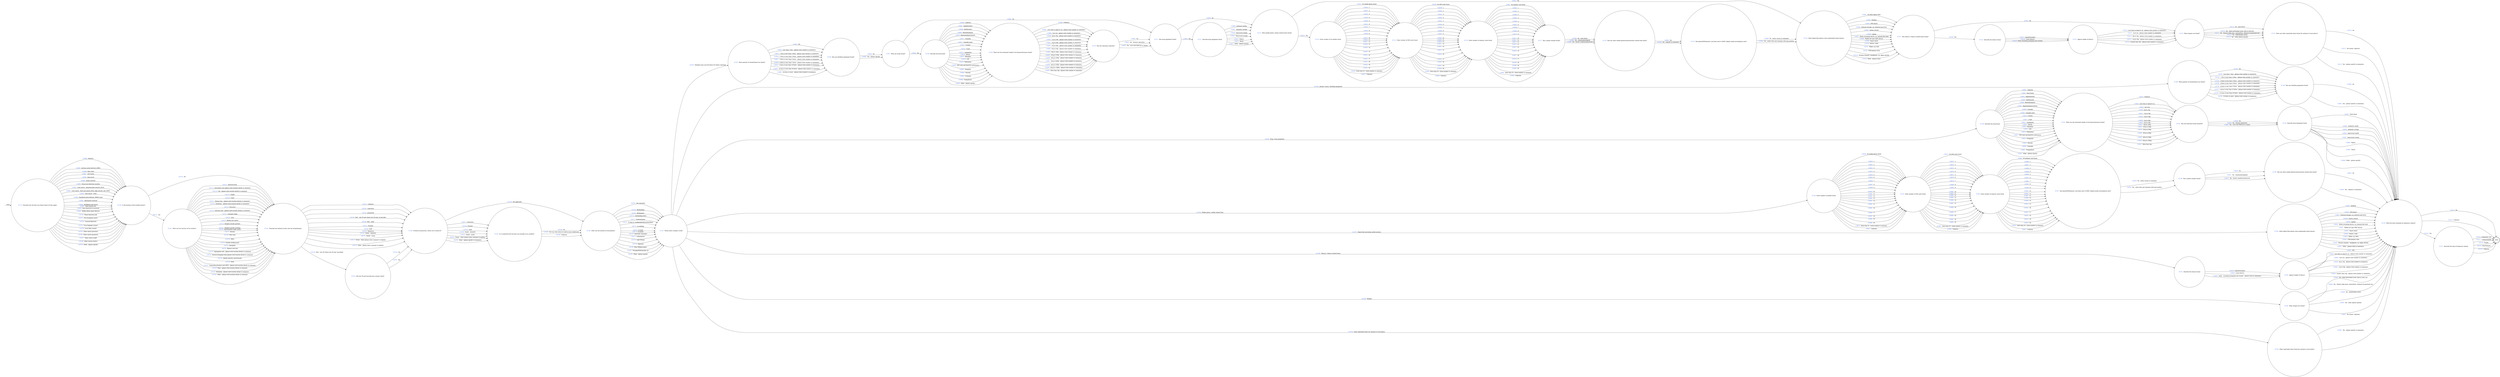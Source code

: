 digraph FIND_6 {
  rankdir=LR;
  node [shape = circle];

  START_NODE [label="", shape=none];
  START_NODE -> 67179 [label = "start"];
  END_NODE [label="END", shape="doublecircle"];
    67179 [label=< <FONT COLOR="royalblue">67179 </FONT> Describe how the item was found (select all that apply) >];
      67179 -> 67180 [label=< <FONT COLOR="royalblue">218684 </FONT> Amnesty >];
      67179 -> 67180 [label=< <FONT COLOR="royalblue">218685 </FONT> Archway metal detector (AMD) >];
      67179 -> 67180 [label=< <FONT COLOR="royalblue">218686 </FONT> Boss chair >];
      67179 -> 67180 [label=< <FONT COLOR="royalblue">218687 </FONT> Cell search >];
      67179 -> 67180 [label=< <FONT COLOR="royalblue">218688 </FONT> Dog search >];
      67179 -> 67180 [label=< <FONT COLOR="royalblue">218689 </FONT> Drone recovery >];
      67179 -> 67180 [label=< <FONT COLOR="royalblue">218690 </FONT> Drug trace detection machine >];
      67179 -> 67180 [label=< <FONT COLOR="royalblue">218691 </FONT> Gate search - enhanced gate security (EGS) >];
      67179 -> 67180 [label=< <FONT COLOR="royalblue">218692 </FONT> Gate search - front end search (FES), high security only (HSE) >];
      67179 -> 67180 [label=< <FONT COLOR="royalblue">218693 </FONT> Gate search - other >];
      67179 -> 67180 [label=< <FONT COLOR="royalblue">218694 </FONT> Handheld metal detector (HMD) wand >];
      67179 -> 67180 [label=< <FONT COLOR="royalblue">218695 </FONT> Information received >];
      67179 -> 67180 [label=< <FONT COLOR="royalblue">218696 </FONT> Intelligence led search >];
      67179 -> 67180 [label=< <FONT COLOR="royalblue">218697 </FONT> Item handed over >];
      67179 -> 67180 [label=< <FONT COLOR="royalblue">218698 </FONT> Item observed &amp; recovered >];
      67179 -> 67180 [label=< <FONT COLOR="royalblue">218699 </FONT> Mobile phone signal detector >];
      67179 -> 67180 [label=< <FONT COLOR="royalblue">218700 </FONT> Phone detection pole >];
      67179 -> 67180 [label=< <FONT COLOR="royalblue">218701 </FONT> Pre-occupation search >];
      67179 -> 67180 [label=< <FONT COLOR="royalblue">218702 </FONT> Unusual behaviour >];
      67179 -> 67180 [label=< <FONT COLOR="royalblue">218703 </FONT> X-ray baggage scanner >];
      67179 -> 67180 [label=< <FONT COLOR="royalblue">218704 </FONT> X-ray body scanner >];
      67179 -> 67180 [label=< <FONT COLOR="royalblue">218705 </FONT> Other search (prisoner) >];
      67179 -> 67180 [label=< <FONT COLOR="royalblue">218706 </FONT> Other search (premises) >];
      67179 -> 67180 [label=< <FONT COLOR="royalblue">218707 </FONT> Other search (staff) >];
      67179 -> 67180 [label=< <FONT COLOR="royalblue">218708 </FONT> Other search (visitor) >];
      67179 -> 67180 [label=< <FONT COLOR="royalblue">218709 </FONT> Other - (please specify) >];
    67180 [label=< <FONT COLOR="royalblue">67180 </FONT> Is the location of the incident known? >];
      67180 -> 67182 [label=< <FONT COLOR="royalblue">218710 </FONT> No >];
      67180 -> 67181 [label=< <FONT COLOR="royalblue">218711 </FONT> Yes >];
    67181 [label=< <FONT COLOR="royalblue">67181 </FONT> What was the location of the incident? >];
      67181 -> 67182 [label=< <FONT COLOR="royalblue">218712 </FONT> Administration >];
      67181 -> 67182 [label=< <FONT COLOR="royalblue">218713 </FONT> Association area (please state location details in comment) >];
      67181 -> 67182 [label=< <FONT COLOR="royalblue">218714 </FONT> Cell - (please state location details in comment) >];
      67181 -> 67182 [label=< <FONT COLOR="royalblue">218715 </FONT> Chapel >];
      67181 -> 67182 [label=< <FONT COLOR="royalblue">218716 </FONT> Court >];
      67181 -> 67182 [label=< <FONT COLOR="royalblue">218717 </FONT> Dining room - (please state location details in comments) >];
      67181 -> 67182 [label=< <FONT COLOR="royalblue">218718 </FONT> Dormitory - (please state location details in comments) >];
      67181 -> 67182 [label=< <FONT COLOR="royalblue">218719 </FONT> Education >];
      67181 -> 67182 [label=< <FONT COLOR="royalblue">218720 </FONT> Exercise yard - (please state location details in comment) >];
      67181 -> 67182 [label=< <FONT COLOR="royalblue">218721 </FONT> Gate/gate lodge >];
      67181 -> 67182 [label=< <FONT COLOR="royalblue">218722 </FONT> Gym >];
      67181 -> 67182 [label=< <FONT COLOR="royalblue">218723 </FONT> Health care centre >];
      67181 -> 67182 [label=< <FONT COLOR="royalblue">218724 </FONT> Hospital outside (patient) >];
      67181 -> 67182 [label=< <FONT COLOR="royalblue">218725 </FONT> Hospital outside (visiting) >];
      67181 -> 67182 [label=< <FONT COLOR="royalblue">218726 </FONT> Induction/first night centre >];
      67181 -> 67182 [label=< <FONT COLOR="royalblue">218727 </FONT> Kitchen >];
      67181 -> 67182 [label=< <FONT COLOR="royalblue">218728 </FONT> Mail room >];
      67181 -> 67182 [label=< <FONT COLOR="royalblue">218729 </FONT> Office >];
      67181 -> 67182 [label=< <FONT COLOR="royalblue">218730 </FONT> Outside working party >];
      67181 -> 67182 [label=< <FONT COLOR="royalblue">218731 </FONT> Reception >];
      67181 -> 67182 [label=< <FONT COLOR="royalblue">218732 </FONT> Recess/ roof void >];
      67181 -> 67182 [label=< <FONT COLOR="royalblue">218733 </FONT> Segregation unit - (please state location details in comment) >];
      67181 -> 67182 [label=< <FONT COLOR="royalblue">218734 </FONT> Showers/changing room (please state location details in comment) >];
      67181 -> 67182 [label=< <FONT COLOR="royalblue">218735 </FONT> Vehicle used for court/transfer >];
      67181 -> 67182 [label=< <FONT COLOR="royalblue">218736 </FONT> Visits >];
      67181 -> 67182 [label=< <FONT COLOR="royalblue">218737 </FONT> Vulnerable prisoners unit (VPU) - (please state location details in comment) >];
      67181 -> 67182 [label=< <FONT COLOR="royalblue">218738 </FONT> Wing - (please state location details in comment) >];
      67181 -> 67182 [label=< <FONT COLOR="royalblue">218739 </FONT> Workshop - (please state location details in comment) >];
      67181 -> 67182 [label=< <FONT COLOR="royalblue">218740 </FONT> Other - (please state location details in comment) >];
    67182 [label=< <FONT COLOR="royalblue">67182 </FONT> Describe the method of entry into the establishment >];
      67182 -> 67184 [label=< <FONT COLOR="royalblue">218741 </FONT> Unknown >];
      67182 -> 67184 [label=< <FONT COLOR="royalblue">218742 </FONT> Contractor >];
      67182 -> 67184 [label=< <FONT COLOR="royalblue">218743 </FONT> Drone/UAV >];
      67182 -> 67183 [label=< <FONT COLOR="royalblue">218744 </FONT> Post - rule 39 (check rule 39 mail, barcoded) >];
      67182 -> 67184 [label=< <FONT COLOR="royalblue">218745 </FONT> Post - rule 39 (not check rule 39 mail, no barcode) >];
      67182 -> 67184 [label=< <FONT COLOR="royalblue">218746 </FONT> Post - other >];
      67182 -> 67184 [label=< <FONT COLOR="royalblue">218747 </FONT> Prisoner >];
      67182 -> 67184 [label=< <FONT COLOR="royalblue">218748 </FONT> Staff >];
      67182 -> 67184 [label=< <FONT COLOR="royalblue">218749 </FONT> Thrown in >];
      67182 -> 67184 [label=< <FONT COLOR="royalblue">218750 </FONT> Visitor - domestic >];
      67182 -> 67184 [label=< <FONT COLOR="royalblue">218751 </FONT> Visitor - social >];
      67182 -> 67184 [label=< <FONT COLOR="royalblue">218752 </FONT> Visitor - other (please enter comment to explain) >];
      67182 -> 67184 [label=< <FONT COLOR="royalblue">218753 </FONT> Other - (please enter comment to explain) >];
    67183 [label=< <FONT COLOR="royalblue">67183 </FONT> Did rule 39 mail barcode pass scanner check? >];
      67183 -> 67184 [label=< <FONT COLOR="royalblue">218754 </FONT> No >];
      67183 -> 67184 [label=< <FONT COLOR="royalblue">218755 </FONT> Yes >];
    67184 [label=< <FONT COLOR="royalblue">67184 </FONT> If found in possession, whose was it found in? >];
      67184 -> 67186 [label=< <FONT COLOR="royalblue">218756 </FONT> Not applicable >];
      67184 -> 67185 [label=< <FONT COLOR="royalblue">218757 </FONT> Contractor >];
      67184 -> 67185 [label=< <FONT COLOR="royalblue">218758 </FONT> Prisoner >];
      67184 -> 67185 [label=< <FONT COLOR="royalblue">218759 </FONT> Staff >];
      67184 -> 67185 [label=< <FONT COLOR="royalblue">218760 </FONT> Visitor - domestic >];
      67184 -> 67185 [label=< <FONT COLOR="royalblue">218761 </FONT> Visitor - social >];
      67184 -> 67185 [label=< <FONT COLOR="royalblue">218762 </FONT> Visitor - other (please enter comment to explain) >];
      67184 -> 67185 [label=< <FONT COLOR="royalblue">218763 </FONT> Other - (please specify in comments) >];
    67185 [label=< <FONT COLOR="royalblue">67185 </FONT> Is it suspected that the item was brought in by accident? >];
      67185 -> 67186 [label=< <FONT COLOR="royalblue">218764 </FONT> No >];
      67185 -> 67186 [label=< <FONT COLOR="royalblue">218765 </FONT> Yes (e.g. item return to staff at end of shift/visit) >];
      67185 -> 67186 [label=< <FONT COLOR="royalblue">218766 </FONT> Unknown >];
    67186 [label=< <FONT COLOR="royalblue">67186 </FONT> What was the method of concealment? >];
      67186 -> 67187 [label=< <FONT COLOR="royalblue">218767 </FONT> Not concealed >];
      67186 -> 67187 [label=< <FONT COLOR="royalblue">218768 </FONT> Bed/bedding >];
      67186 -> 67187 [label=< <FONT COLOR="royalblue">218769 </FONT> Book/papers >];
      67186 -> 67187 [label=< <FONT COLOR="royalblue">218770 </FONT> Cell/building fabric >];
      67186 -> 67187 [label=< <FONT COLOR="royalblue">218771 </FONT> Food/container >];
      67186 -> 67187 [label=< <FONT COLOR="royalblue">218772 </FONT> In bag (i.e. backpack/briefcase/handbag) >];
      67186 -> 67187 [label=< <FONT COLOR="royalblue">218773 </FONT> In clothing >];
      67186 -> 67187 [label=< <FONT COLOR="royalblue">218774 </FONT> In hand >];
      67186 -> 67187 [label=< <FONT COLOR="royalblue">218775 </FONT> In mouth >];
      67186 -> 67187 [label=< <FONT COLOR="royalblue">218776 </FONT> Internally concealed >];
      67186 -> 67187 [label=< <FONT COLOR="royalblue">218777 </FONT> Letter/parcel >];
      67186 -> 67187 [label=< <FONT COLOR="royalblue">218778 </FONT> Light fittings >];
      67186 -> 67187 [label=< <FONT COLOR="royalblue">218779 </FONT> Pipework >];
      67186 -> 67187 [label=< <FONT COLOR="royalblue">218780 </FONT> Rule 39/legal papers >];
      67186 -> 67187 [label=< <FONT COLOR="royalblue">218781 </FONT> TV/radio/DVD/consoles etc >];
      67186 -> 67187 [label=< <FONT COLOR="royalblue">218782 </FONT> Other - (please specify) >];
    67187 [label=< <FONT COLOR="royalblue">67187 </FONT> Please select category of find >];
      67187 -> 67205 [label=< <FONT COLOR="royalblue">218783 </FONT> Multiple types (see full below list before selecting) >];
      67187 -> 67188 [label=< <FONT COLOR="royalblue">218784 </FONT> Alcohol / hooch / distilling equipment >];
      67187 -> 67190 [label=< <FONT COLOR="royalblue">218785 </FONT> Drug / drug equipment >];
      67187 -> 67194 [label=< <FONT COLOR="royalblue">218786 </FONT> Mobile phone / mobile related item >];
      67187 -> 67200 [label=< <FONT COLOR="royalblue">218787 </FONT> Digital find (excluding mobile phones) >];
      67187 -> 67201 [label=< <FONT COLOR="royalblue">218788 </FONT> Tobacco / tobacco related items >];
      67187 -> 67203 [label=< <FONT COLOR="royalblue">218789 </FONT> Weapon >];
      67187 -> 67204 [label=< <FONT COLOR="royalblue">218790 </FONT> Other reportable items (by national or local policy) >];
    67188 [label=< <FONT COLOR="royalblue">67188 </FONT> What quantity of alcohol/hooch was found? >];
      67188 -> 67189 [label=< <FONT COLOR="royalblue">218791 </FONT> Nil >];
      67188 -> 67189 [label=< <FONT COLOR="royalblue">218792 </FONT> Less than 1 litre - (please state number in comments) >];
      67188 -> 67189 [label=< <FONT COLOR="royalblue">218793 </FONT> 1 litre to less than 2 litres - (please state number in comments) >];
      67188 -> 67189 [label=< <FONT COLOR="royalblue">218794 </FONT> 2 litres to less than 3 litres - (please state number in comments) >];
      67188 -> 67189 [label=< <FONT COLOR="royalblue">218795 </FONT> 3 litres to less than 4 litres - (please state number in comments) >];
      67188 -> 67189 [label=< <FONT COLOR="royalblue">218796 </FONT> 4 litres to less than 5 litres - (please state number in comments) >];
      67188 -> 67189 [label=< <FONT COLOR="royalblue">218797 </FONT> 5 litres to less than 10 litres - (please state number in comments) >];
      67188 -> 67189 [label=< <FONT COLOR="royalblue">218798 </FONT> 10 litres to less than 20 litres - (please state number in comments) >];
      67188 -> 67189 [label=< <FONT COLOR="royalblue">218799 </FONT> 20 litres or more - (please state number in comments) >];
    67189 [label=< <FONT COLOR="royalblue">67189 </FONT> Was any distilling equipment found? >];
      67189 -> 67226 [label=< <FONT COLOR="royalblue">218800 </FONT> No >];
      67189 -> 67226 [label=< <FONT COLOR="royalblue">218801 </FONT> Yes - (please specify in comments) >];
    67190 [label=< <FONT COLOR="royalblue">67190 </FONT> Describe the drug found >];
      67190 -> 67191 [label=< <FONT COLOR="royalblue">218802 </FONT> Unknown >];
      67190 -> 67191 [label=< <FONT COLOR="royalblue">218803 </FONT> None found >];
      67190 -> 67191 [label=< <FONT COLOR="royalblue">218804 </FONT> Amphetamines >];
      67190 -> 67191 [label=< <FONT COLOR="royalblue">218805 </FONT> Barbiturates >];
      67190 -> 67191 [label=< <FONT COLOR="royalblue">218806 </FONT> Benzodiazepines >];
      67190 -> 67191 [label=< <FONT COLOR="royalblue">218807 </FONT> Buprenorphine/subutex >];
      67190 -> 67191 [label=< <FONT COLOR="royalblue">218808 </FONT> Cannabis >];
      67190 -> 67191 [label=< <FONT COLOR="royalblue">218809 </FONT> Cannabis plant >];
      67190 -> 67191 [label=< <FONT COLOR="royalblue">218810 </FONT> Cocaine >];
      67190 -> 67191 [label=< <FONT COLOR="royalblue">218811 </FONT> Crack >];
      67190 -> 67191 [label=< <FONT COLOR="royalblue">218812 </FONT> Gabapentin >];
      67190 -> 67191 [label=< <FONT COLOR="royalblue">218813 </FONT> Heroin >];
      67190 -> 67191 [label=< <FONT COLOR="royalblue">218814 </FONT> Ketamine >];
      67190 -> 67191 [label=< <FONT COLOR="royalblue">218815 </FONT> LSD >];
      67190 -> 67191 [label=< <FONT COLOR="royalblue">218816 </FONT> Methadone >];
      67190 -> 67191 [label=< <FONT COLOR="royalblue">218817 </FONT> NPS (new psychoactive substances) >];
      67190 -> 67191 [label=< <FONT COLOR="royalblue">218818 </FONT> Pregabalin >];
      67190 -> 67191 [label=< <FONT COLOR="royalblue">218819 </FONT> Steroids >];
      67190 -> 67191 [label=< <FONT COLOR="royalblue">218820 </FONT> Tramadol >];
      67190 -> 67191 [label=< <FONT COLOR="royalblue">218821 </FONT> Tranquilisers >];
      67190 -> 67191 [label=< <FONT COLOR="royalblue">218822 </FONT> Other - (please specify) >];
    67191 [label=< <FONT COLOR="royalblue">67191 </FONT> What was the estimated weight of all drugs/substances found? >];
      67191 -> 67192 [label=< <FONT COLOR="royalblue">218823 </FONT> Unknown >];
      67191 -> 67192 [label=< <FONT COLOR="royalblue">218824 </FONT> Less than or equal to 1g >];
      67191 -> 67192 [label=< <FONT COLOR="royalblue">218825 </FONT> 2g to 5g >];
      67191 -> 67192 [label=< <FONT COLOR="royalblue">218826 </FONT> 6g to 10g >];
      67191 -> 67192 [label=< <FONT COLOR="royalblue">218827 </FONT> 11g to 20g >];
      67191 -> 67192 [label=< <FONT COLOR="royalblue">218828 </FONT> 21g to 30g >];
      67191 -> 67192 [label=< <FONT COLOR="royalblue">218829 </FONT> 31g to 40g >];
      67191 -> 67192 [label=< <FONT COLOR="royalblue">218830 </FONT> 41g to 50g >];
      67191 -> 67192 [label=< <FONT COLOR="royalblue">218831 </FONT> 50g to 100g >];
      67191 -> 67192 [label=< <FONT COLOR="royalblue">218832 </FONT> 101g to 200g >];
      67191 -> 67192 [label=< <FONT COLOR="royalblue">218833 </FONT> 201g to 300g >];
      67191 -> 67192 [label=< <FONT COLOR="royalblue">218834 </FONT> 301g to 400g >];
      67191 -> 67192 [label=< <FONT COLOR="royalblue">218835 </FONT> 401g to 500g >];
      67191 -> 67192 [label=< <FONT COLOR="royalblue">218836 </FONT> 501g to 1000g >];
      67191 -> 67192 [label=< <FONT COLOR="royalblue">218837 </FONT> More than 1kg >];
    67192 [label=< <FONT COLOR="royalblue">67192 </FONT> Was the substance found analysed? >];
      67192 -> 67193 [label=< <FONT COLOR="royalblue">218838 </FONT> No >];
      67192 -> 67193 [label=< <FONT COLOR="royalblue">218839 </FONT> Yes - forensic laboratory >];
      67192 -> 67193 [label=< <FONT COLOR="royalblue">218840 </FONT> Yes - local with BDH kit or similar >];
    67193 [label=< <FONT COLOR="royalblue">67193 </FONT> Describe drug equipment found >];
      67193 -> 67226 [label=< <FONT COLOR="royalblue">218841 </FONT> None found >];
      67193 -> 67226 [label=< <FONT COLOR="royalblue">218842 </FONT> Authentic needle >];
      67193 -> 67226 [label=< <FONT COLOR="royalblue">218843 </FONT> Authentic syringe >];
      67193 -> 67226 [label=< <FONT COLOR="royalblue">218844 </FONT> Improvised needle >];
      67193 -> 67226 [label=< <FONT COLOR="royalblue">218845 </FONT> Improvised syringe >];
      67193 -> 67226 [label=< <FONT COLOR="royalblue">218846 </FONT> Pipe(s) >];
      67193 -> 67226 [label=< <FONT COLOR="royalblue">218847 </FONT> Roach >];
      67193 -> 67226 [label=< <FONT COLOR="royalblue">218848 </FONT> Other - (please specify) >];
    67194 [label=< <FONT COLOR="royalblue">67194 </FONT> Enter number of mobiles found >];
      67194 -> 67195 [label=< <FONT COLOR="royalblue">218849 </FONT> No mobile phone found >];
      67194 -> 67195 [label=< <FONT COLOR="royalblue">218850 </FONT> 1 >];
      67194 -> 67195 [label=< <FONT COLOR="royalblue">218851 </FONT> 2 >];
      67194 -> 67195 [label=< <FONT COLOR="royalblue">218852 </FONT> 3 >];
      67194 -> 67195 [label=< <FONT COLOR="royalblue">218853 </FONT> 4 >];
      67194 -> 67195 [label=< <FONT COLOR="royalblue">218854 </FONT> 5 >];
      67194 -> 67195 [label=< <FONT COLOR="royalblue">218855 </FONT> 6 >];
      67194 -> 67195 [label=< <FONT COLOR="royalblue">218856 </FONT> 7 >];
      67194 -> 67195 [label=< <FONT COLOR="royalblue">218857 </FONT> 8 >];
      67194 -> 67195 [label=< <FONT COLOR="royalblue">218858 </FONT> 9 >];
      67194 -> 67195 [label=< <FONT COLOR="royalblue">218859 </FONT> 10 >];
      67194 -> 67195 [label=< <FONT COLOR="royalblue">218860 </FONT> 11 >];
      67194 -> 67195 [label=< <FONT COLOR="royalblue">218861 </FONT> 12 >];
      67194 -> 67195 [label=< <FONT COLOR="royalblue">218862 </FONT> 13 >];
      67194 -> 67195 [label=< <FONT COLOR="royalblue">218863 </FONT> 14 >];
      67194 -> 67195 [label=< <FONT COLOR="royalblue">218864 </FONT> 15 >];
      67194 -> 67195 [label=< <FONT COLOR="royalblue">218865 </FONT> 16 >];
      67194 -> 67195 [label=< <FONT COLOR="royalblue">218866 </FONT> 17 >];
      67194 -> 67195 [label=< <FONT COLOR="royalblue">218867 </FONT> 18 >];
      67194 -> 67195 [label=< <FONT COLOR="royalblue">218868 </FONT> 19 >];
      67194 -> 67195 [label=< <FONT COLOR="royalblue">218869 </FONT> 20 >];
      67194 -> 67195 [label=< <FONT COLOR="royalblue">218870 </FONT> More than 20 - (state number in comment) >];
      67194 -> 67195 [label=< <FONT COLOR="royalblue">218871 </FONT> Unknown >];
    67195 [label=< <FONT COLOR="royalblue">67195 </FONT> Enter number of SIM cards found >];
      67195 -> 67196 [label=< <FONT COLOR="royalblue">218872 </FONT> No SIM cards found >];
      67195 -> 67196 [label=< <FONT COLOR="royalblue">218873 </FONT> 1 >];
      67195 -> 67196 [label=< <FONT COLOR="royalblue">218874 </FONT> 2 >];
      67195 -> 67196 [label=< <FONT COLOR="royalblue">218875 </FONT> 3 >];
      67195 -> 67196 [label=< <FONT COLOR="royalblue">218876 </FONT> 4 >];
      67195 -> 67196 [label=< <FONT COLOR="royalblue">218877 </FONT> 5 >];
      67195 -> 67196 [label=< <FONT COLOR="royalblue">218878 </FONT> 6 >];
      67195 -> 67196 [label=< <FONT COLOR="royalblue">218879 </FONT> 7 >];
      67195 -> 67196 [label=< <FONT COLOR="royalblue">218880 </FONT> 8 >];
      67195 -> 67196 [label=< <FONT COLOR="royalblue">218881 </FONT> 9 >];
      67195 -> 67196 [label=< <FONT COLOR="royalblue">218882 </FONT> 10 >];
      67195 -> 67196 [label=< <FONT COLOR="royalblue">218883 </FONT> 11 >];
      67195 -> 67196 [label=< <FONT COLOR="royalblue">218884 </FONT> 12 >];
      67195 -> 67196 [label=< <FONT COLOR="royalblue">218885 </FONT> 13 >];
      67195 -> 67196 [label=< <FONT COLOR="royalblue">218886 </FONT> 14 >];
      67195 -> 67196 [label=< <FONT COLOR="royalblue">218887 </FONT> 15 >];
      67195 -> 67196 [label=< <FONT COLOR="royalblue">218888 </FONT> 16 >];
      67195 -> 67196 [label=< <FONT COLOR="royalblue">218889 </FONT> 17 >];
      67195 -> 67196 [label=< <FONT COLOR="royalblue">218890 </FONT> 18 >];
      67195 -> 67196 [label=< <FONT COLOR="royalblue">218891 </FONT> 19 >];
      67195 -> 67196 [label=< <FONT COLOR="royalblue">218892 </FONT> 20 >];
      67195 -> 67196 [label=< <FONT COLOR="royalblue">218893 </FONT> More than 20 - (state number in comment) >];
      67195 -> 67196 [label=< <FONT COLOR="royalblue">218894 </FONT> Unknown >];
    67196 [label=< <FONT COLOR="royalblue">67196 </FONT> Enter number of memory cards found >];
      67196 -> 67197 [label=< <FONT COLOR="royalblue">218895 </FONT> No memory card found >];
      67196 -> 67197 [label=< <FONT COLOR="royalblue">218896 </FONT> 1 >];
      67196 -> 67197 [label=< <FONT COLOR="royalblue">218897 </FONT> 2 >];
      67196 -> 67197 [label=< <FONT COLOR="royalblue">218898 </FONT> 3 >];
      67196 -> 67197 [label=< <FONT COLOR="royalblue">218899 </FONT> 4 >];
      67196 -> 67197 [label=< <FONT COLOR="royalblue">218900 </FONT> 5 >];
      67196 -> 67197 [label=< <FONT COLOR="royalblue">218901 </FONT> 6 >];
      67196 -> 67197 [label=< <FONT COLOR="royalblue">218902 </FONT> 7 >];
      67196 -> 67197 [label=< <FONT COLOR="royalblue">218903 </FONT> 8 >];
      67196 -> 67197 [label=< <FONT COLOR="royalblue">218904 </FONT> 9 >];
      67196 -> 67197 [label=< <FONT COLOR="royalblue">218905 </FONT> 10 >];
      67196 -> 67197 [label=< <FONT COLOR="royalblue">218906 </FONT> 11 >];
      67196 -> 67197 [label=< <FONT COLOR="royalblue">218907 </FONT> 12 >];
      67196 -> 67197 [label=< <FONT COLOR="royalblue">218908 </FONT> 13 >];
      67196 -> 67197 [label=< <FONT COLOR="royalblue">218909 </FONT> 14 >];
      67196 -> 67197 [label=< <FONT COLOR="royalblue">218910 </FONT> 15 >];
      67196 -> 67197 [label=< <FONT COLOR="royalblue">218911 </FONT> 16 >];
      67196 -> 67197 [label=< <FONT COLOR="royalblue">218912 </FONT> 17 >];
      67196 -> 67197 [label=< <FONT COLOR="royalblue">218913 </FONT> 18 >];
      67196 -> 67197 [label=< <FONT COLOR="royalblue">218914 </FONT> 19 >];
      67196 -> 67197 [label=< <FONT COLOR="royalblue">218915 </FONT> 20 >];
      67196 -> 67197 [label=< <FONT COLOR="royalblue">218916 </FONT> More than 20 - (state number in comment) >];
      67196 -> 67197 [label=< <FONT COLOR="royalblue">218917 </FONT> Unknown >];
    67197 [label=< <FONT COLOR="royalblue">67197 </FONT> Has phone/SIM/memory card been sent to DIMU (digital media investigation unit)? >];
      67197 -> 67198 [label=< <FONT COLOR="royalblue">218918 </FONT> No - (enter reason in comment) >];
      67197 -> 67198 [label=< <FONT COLOR="royalblue">218919 </FONT> Yes - enter date and comment with bag number) >];
    67198 [label=< <FONT COLOR="royalblue">67198 </FONT> Was a phone charger found? >];
      67198 -> 67199 [label=< <FONT COLOR="royalblue">218920 </FONT> No >];
      67198 -> 67199 [label=< <FONT COLOR="royalblue">218921 </FONT> Yes - homemade/adapted >];
      67198 -> 67199 [label=< <FONT COLOR="royalblue">218922 </FONT> Yes - factory made/manufactured >];
    67199 [label=< <FONT COLOR="royalblue">67199 </FONT> Was any other mobile phone/communication related item found? >];
      67199 -> 67226 [label=< <FONT COLOR="royalblue">218923 </FONT> No >];
      67199 -> 67226 [label=< <FONT COLOR="royalblue">218924 </FONT> Yes - (specify in comments) >];
    67200 [label=< <FONT COLOR="royalblue">67200 </FONT> Other digital find (please state make/model where known) >];
      67200 -> 67226 [label=< <FONT COLOR="royalblue">218925 </FONT> Desktop >];
      67200 -> 67226 [label=< <FONT COLOR="royalblue">218926 </FONT> DVD player >];
      67200 -> 67226 [label=< <FONT COLOR="royalblue">218927 </FONT> External storage, e.g. external hard drive >];
      67200 -> 67226 [label=< <FONT COLOR="royalblue">218928 </FONT> Games console >];
      67200 -> 67226 [label=< <FONT COLOR="royalblue">218929 </FONT> Laptop >];
      67200 -> 67226 [label=< <FONT COLOR="royalblue">218930 </FONT> Media streaming device, e.g. Amazon fire stick >];
      67200 -> 67226 [label=< <FONT COLOR="royalblue">218931 </FONT> Mobile hot spot (MiFi device) >];
      67200 -> 67226 [label=< <FONT COLOR="royalblue">218932 </FONT> Smart watch >];
      67200 -> 67226 [label=< <FONT COLOR="royalblue">218933 </FONT> Stereo / radio >];
      67200 -> 67226 [label=< <FONT COLOR="royalblue">218934 </FONT> Tablet, e.g. iPad >];
      67200 -> 67226 [label=< <FONT COLOR="royalblue">218935 </FONT> USB memory stick >];
      67200 -> 67226 [label=< <FONT COLOR="royalblue">218936 </FONT> Wireless headset . headphone, e.g. Apple AirPods >];
      67200 -> 67226 [label=< <FONT COLOR="royalblue">218937 </FONT> Other - (please state in comments) >];
    67201 [label=< <FONT COLOR="royalblue">67201 </FONT> Describe the tobacco found >];
      67201 -> 67202 [label=< <FONT COLOR="royalblue">218938 </FONT> Cigarettes/cigars >];
      67201 -> 67202 [label=< <FONT COLOR="royalblue">218939 </FONT> Loose tobacco >];
      67201 -> 67202 [label=< <FONT COLOR="royalblue">218940 </FONT> Other - including packaging and roaches - (please state in comments) >];
    67202 [label=< <FONT COLOR="royalblue">67202 </FONT> Approx weight of tobacco >];
      67202 -> 67226 [label=< <FONT COLOR="royalblue">218941 </FONT> N/A >];
      67202 -> 67226 [label=< <FONT COLOR="royalblue">218942 </FONT> Less than or equal to 1g - (please state number in comments) >];
      67202 -> 67226 [label=< <FONT COLOR="royalblue">218943 </FONT> 2g to 5g - (please state number in comments) >];
      67202 -> 67226 [label=< <FONT COLOR="royalblue">218944 </FONT> 6g to 10g - (please state number in comments) >];
      67202 -> 67226 [label=< <FONT COLOR="royalblue">218945 </FONT> 11g to 20g - (please state number in comments) >];
      67202 -> 67226 [label=< <FONT COLOR="royalblue">218946 </FONT> Greater than 20g - (please state number in comments) >];
    67203 [label=< <FONT COLOR="royalblue">67203 </FONT> What weapon was found? >];
      67203 -> 67226 [label=< <FONT COLOR="royalblue">218947 </FONT> Yes - blunt instrument (cosh, item in sock, etc) >];
      67203 -> 67226 [label=< <FONT COLOR="royalblue">218948 </FONT> Yes - firearm (fake guns, ammunition, chemical incapacitant etc) >];
      67203 -> 67226 [label=< <FONT COLOR="royalblue">218949 </FONT> Yes - knife/bladed article >];
      67203 -> 67226 [label=< <FONT COLOR="royalblue">218950 </FONT> Yes - other (please specify) >];
    67204 [label=< <FONT COLOR="royalblue">67204 </FONT> Other reportable items found (by national or local policy) >];
      67204 -> 67226 [label=< <FONT COLOR="royalblue">218951 </FONT> Yes (noose / ligature) >];
      67204 -> 67226 [label=< <FONT COLOR="royalblue">218952 </FONT> Yes - (please specify in comments) >];
    67205 [label=< <FONT COLOR="royalblue">67205 </FONT> What quantity of alcohol/hooch was found? >];
      67205 -> 67206 [label=< <FONT COLOR="royalblue">218953 </FONT> Nil >];
      67205 -> 67206 [label=< <FONT COLOR="royalblue">218954 </FONT> Less than 1 litre - (please state number in comments) >];
      67205 -> 67206 [label=< <FONT COLOR="royalblue">218955 </FONT> 1 litre to less than 2 litres - (please state number in comments) >];
      67205 -> 67206 [label=< <FONT COLOR="royalblue">218956 </FONT> 2 litres to less than 3 litres - (please state number in comments) >];
      67205 -> 67206 [label=< <FONT COLOR="royalblue">218957 </FONT> 3 litres to less than 4 litres - (please state number in comments) >];
      67205 -> 67206 [label=< <FONT COLOR="royalblue">218958 </FONT> 4 litres to less than 5 litres - (please state number in comments) >];
      67205 -> 67206 [label=< <FONT COLOR="royalblue">218959 </FONT> 5 litres to less than 10 litres - (please state number in comments) >];
      67205 -> 67206 [label=< <FONT COLOR="royalblue">218960 </FONT> 10 litres to less than 20 litres - (please state number in comments) >];
      67205 -> 67206 [label=< <FONT COLOR="royalblue">218961 </FONT> 20 litres or more - (please state number in comments) >];
    67206 [label=< <FONT COLOR="royalblue">67206 </FONT> Was any distilling equipment found? >];
      67206 -> 67207 [label=< <FONT COLOR="royalblue">218962 </FONT> No >];
      67206 -> 67207 [label=< <FONT COLOR="royalblue">218963 </FONT> Yes - (please specify) >];
    67207 [label=< <FONT COLOR="royalblue">67207 </FONT> Were any drugs found? >];
      67207 -> 67211 [label=< <FONT COLOR="royalblue">218964 </FONT> No >];
      67207 -> 67208 [label=< <FONT COLOR="royalblue">218965 </FONT> Yes >];
    67208 [label=< <FONT COLOR="royalblue">67208 </FONT> Describe the drug found >];
      67208 -> 67209 [label=< <FONT COLOR="royalblue">218966 </FONT> Unknown >];
      67208 -> 67209 [label=< <FONT COLOR="royalblue">218967 </FONT> Amphetamines >];
      67208 -> 67209 [label=< <FONT COLOR="royalblue">218968 </FONT> Barbiturates >];
      67208 -> 67209 [label=< <FONT COLOR="royalblue">218969 </FONT> Benzodiazepines >];
      67208 -> 67209 [label=< <FONT COLOR="royalblue">218970 </FONT> Buprenorphine/subutex >];
      67208 -> 67209 [label=< <FONT COLOR="royalblue">218971 </FONT> Cannabis >];
      67208 -> 67209 [label=< <FONT COLOR="royalblue">218972 </FONT> Cannabis plant >];
      67208 -> 67209 [label=< <FONT COLOR="royalblue">218973 </FONT> Cocaine >];
      67208 -> 67209 [label=< <FONT COLOR="royalblue">218974 </FONT> Crack >];
      67208 -> 67209 [label=< <FONT COLOR="royalblue">218975 </FONT> Gabapentin >];
      67208 -> 67209 [label=< <FONT COLOR="royalblue">218976 </FONT> Heroin >];
      67208 -> 67209 [label=< <FONT COLOR="royalblue">218977 </FONT> Ketamine >];
      67208 -> 67209 [label=< <FONT COLOR="royalblue">218978 </FONT> LSD >];
      67208 -> 67209 [label=< <FONT COLOR="royalblue">218979 </FONT> Methadone >];
      67208 -> 67209 [label=< <FONT COLOR="royalblue">218980 </FONT> NPS (new psychoactive substances) >];
      67208 -> 67209 [label=< <FONT COLOR="royalblue">218981 </FONT> Pregablin >];
      67208 -> 67209 [label=< <FONT COLOR="royalblue">218982 </FONT> Steroids >];
      67208 -> 67209 [label=< <FONT COLOR="royalblue">218983 </FONT> Tramadol >];
      67208 -> 67209 [label=< <FONT COLOR="royalblue">218984 </FONT> Tranquilisers >];
      67208 -> 67209 [label=< <FONT COLOR="royalblue">218985 </FONT> Other - (please specify) >];
    67209 [label=< <FONT COLOR="royalblue">67209 </FONT> What was the estimated weight of all drugs/substances found? >];
      67209 -> 67210 [label=< <FONT COLOR="royalblue">218986 </FONT> Unknown >];
      67209 -> 67210 [label=< <FONT COLOR="royalblue">218987 </FONT> Less than or equal to 1g - (please state number in comments) >];
      67209 -> 67210 [label=< <FONT COLOR="royalblue">218988 </FONT> 2g to 5g - (please state number in comments) >];
      67209 -> 67210 [label=< <FONT COLOR="royalblue">218989 </FONT> 6g to 10g - (please state number in comments) >];
      67209 -> 67210 [label=< <FONT COLOR="royalblue">218990 </FONT> 11g to 20g - (please state number in comments) >];
      67209 -> 67210 [label=< <FONT COLOR="royalblue">218991 </FONT> 21g to 30g - (please state number in comments) >];
      67209 -> 67210 [label=< <FONT COLOR="royalblue">218992 </FONT> 31g to 40g - (please state number in comments) >];
      67209 -> 67210 [label=< <FONT COLOR="royalblue">218993 </FONT> 41g to 50g - (please state number in comments) >];
      67209 -> 67210 [label=< <FONT COLOR="royalblue">218994 </FONT> 50g to 100g - (please state number in comments) >];
      67209 -> 67210 [label=< <FONT COLOR="royalblue">218995 </FONT> 101g to 200g - (please state number in comments) >];
      67209 -> 67210 [label=< <FONT COLOR="royalblue">218996 </FONT> 201g to 300g - (please state number in comments) >];
      67209 -> 67210 [label=< <FONT COLOR="royalblue">218997 </FONT> 301g to 400g - (please state number in comments) >];
      67209 -> 67210 [label=< <FONT COLOR="royalblue">218998 </FONT> 401g to 500g - (please state number in comments) >];
      67209 -> 67210 [label=< <FONT COLOR="royalblue">218999 </FONT> 501g to 1,000g - (please state number in comments) >];
      67209 -> 67210 [label=< <FONT COLOR="royalblue">219000 </FONT> More than 1kg - (please state number in comments) >];
    67210 [label=< <FONT COLOR="royalblue">67210 </FONT> Was the substance analysed? >];
      67210 -> 67211 [label=< <FONT COLOR="royalblue">219001 </FONT> No >];
      67210 -> 67211 [label=< <FONT COLOR="royalblue">219002 </FONT> Yes - forensic laboratory >];
      67210 -> 67211 [label=< <FONT COLOR="royalblue">219003 </FONT> Yes - local with BDH kit or similar >];
    67211 [label=< <FONT COLOR="royalblue">67211 </FONT> Was drug equipment found? >];
      67211 -> 67213 [label=< <FONT COLOR="royalblue">219004 </FONT> No >];
      67211 -> 67212 [label=< <FONT COLOR="royalblue">219005 </FONT> Yes >];
    67212 [label=< <FONT COLOR="royalblue">67212 </FONT> Describe drug equipment found >];
      67212 -> 67213 [label=< <FONT COLOR="royalblue">219006 </FONT> Authentic needle >];
      67212 -> 67213 [label=< <FONT COLOR="royalblue">219007 </FONT> Authentic syringe >];
      67212 -> 67213 [label=< <FONT COLOR="royalblue">219008 </FONT> Improvised needle >];
      67212 -> 67213 [label=< <FONT COLOR="royalblue">219009 </FONT> Improvised syringe >];
      67212 -> 67213 [label=< <FONT COLOR="royalblue">219010 </FONT> Pipe(s) >];
      67212 -> 67213 [label=< <FONT COLOR="royalblue">219011 </FONT> Roach >];
      67212 -> 67213 [label=< <FONT COLOR="royalblue">219012 </FONT> Other - (please specify) >];
    67213 [label=< <FONT COLOR="royalblue">67213 </FONT> Were mobile phone / phone related items found? >];
      67213 -> 67220 [label=< <FONT COLOR="royalblue">219013 </FONT> No >];
      67213 -> 67214 [label=< <FONT COLOR="royalblue">219014 </FONT> Yes >];
    67214 [label=< <FONT COLOR="royalblue">67214 </FONT> Enter number of all mobiles found >];
      67214 -> 67215 [label=< <FONT COLOR="royalblue">219015 </FONT> No mobile phone found >];
      67214 -> 67215 [label=< <FONT COLOR="royalblue">219016 </FONT> 1 >];
      67214 -> 67215 [label=< <FONT COLOR="royalblue">219017 </FONT> 2 >];
      67214 -> 67215 [label=< <FONT COLOR="royalblue">219018 </FONT> 3 >];
      67214 -> 67215 [label=< <FONT COLOR="royalblue">219019 </FONT> 4 >];
      67214 -> 67215 [label=< <FONT COLOR="royalblue">219020 </FONT> 5 >];
      67214 -> 67215 [label=< <FONT COLOR="royalblue">219021 </FONT> 6 >];
      67214 -> 67215 [label=< <FONT COLOR="royalblue">219022 </FONT> 7 >];
      67214 -> 67215 [label=< <FONT COLOR="royalblue">219023 </FONT> 8 >];
      67214 -> 67215 [label=< <FONT COLOR="royalblue">219024 </FONT> 9 >];
      67214 -> 67215 [label=< <FONT COLOR="royalblue">219025 </FONT> 10 >];
      67214 -> 67215 [label=< <FONT COLOR="royalblue">219026 </FONT> 11 >];
      67214 -> 67215 [label=< <FONT COLOR="royalblue">219027 </FONT> 12 >];
      67214 -> 67215 [label=< <FONT COLOR="royalblue">219028 </FONT> 13 >];
      67214 -> 67215 [label=< <FONT COLOR="royalblue">219029 </FONT> 14 >];
      67214 -> 67215 [label=< <FONT COLOR="royalblue">219030 </FONT> 15 >];
      67214 -> 67215 [label=< <FONT COLOR="royalblue">219031 </FONT> 16 >];
      67214 -> 67215 [label=< <FONT COLOR="royalblue">219032 </FONT> 17 >];
      67214 -> 67215 [label=< <FONT COLOR="royalblue">219033 </FONT> 18 >];
      67214 -> 67215 [label=< <FONT COLOR="royalblue">219034 </FONT> 19 >];
      67214 -> 67215 [label=< <FONT COLOR="royalblue">219035 </FONT> 20 >];
      67214 -> 67215 [label=< <FONT COLOR="royalblue">219036 </FONT> More than 20 - (state number in comment) >];
      67214 -> 67215 [label=< <FONT COLOR="royalblue">219037 </FONT> Unknown >];
    67215 [label=< <FONT COLOR="royalblue">67215 </FONT> Enter number of SIM cards found >];
      67215 -> 67216 [label=< <FONT COLOR="royalblue">219038 </FONT> No SIM cards found >];
      67215 -> 67216 [label=< <FONT COLOR="royalblue">219039 </FONT> 1 >];
      67215 -> 67216 [label=< <FONT COLOR="royalblue">219040 </FONT> 2 >];
      67215 -> 67216 [label=< <FONT COLOR="royalblue">219041 </FONT> 3 >];
      67215 -> 67216 [label=< <FONT COLOR="royalblue">219042 </FONT> 4 >];
      67215 -> 67216 [label=< <FONT COLOR="royalblue">219043 </FONT> 5 >];
      67215 -> 67216 [label=< <FONT COLOR="royalblue">219044 </FONT> 6 >];
      67215 -> 67216 [label=< <FONT COLOR="royalblue">219045 </FONT> 7 >];
      67215 -> 67216 [label=< <FONT COLOR="royalblue">219046 </FONT> 8 >];
      67215 -> 67216 [label=< <FONT COLOR="royalblue">219047 </FONT> 9 >];
      67215 -> 67216 [label=< <FONT COLOR="royalblue">219048 </FONT> 10 >];
      67215 -> 67216 [label=< <FONT COLOR="royalblue">219049 </FONT> 11 >];
      67215 -> 67216 [label=< <FONT COLOR="royalblue">219050 </FONT> 12 >];
      67215 -> 67216 [label=< <FONT COLOR="royalblue">219051 </FONT> 13 >];
      67215 -> 67216 [label=< <FONT COLOR="royalblue">219052 </FONT> 14 >];
      67215 -> 67216 [label=< <FONT COLOR="royalblue">219053 </FONT> 15 >];
      67215 -> 67216 [label=< <FONT COLOR="royalblue">219054 </FONT> 16 >];
      67215 -> 67216 [label=< <FONT COLOR="royalblue">219055 </FONT> 17 >];
      67215 -> 67216 [label=< <FONT COLOR="royalblue">219056 </FONT> 18 >];
      67215 -> 67216 [label=< <FONT COLOR="royalblue">219057 </FONT> 19 >];
      67215 -> 67216 [label=< <FONT COLOR="royalblue">219058 </FONT> 20 >];
      67215 -> 67216 [label=< <FONT COLOR="royalblue">219059 </FONT> More than 20 - (state number in comment) >];
      67215 -> 67216 [label=< <FONT COLOR="royalblue">219060 </FONT> Unknown >];
    67216 [label=< <FONT COLOR="royalblue">67216 </FONT> Enter number of memory cards found >];
      67216 -> 67217 [label=< <FONT COLOR="royalblue">219061 </FONT> No memory card found >];
      67216 -> 67217 [label=< <FONT COLOR="royalblue">219062 </FONT> 1 >];
      67216 -> 67217 [label=< <FONT COLOR="royalblue">219063 </FONT> 2 >];
      67216 -> 67217 [label=< <FONT COLOR="royalblue">219064 </FONT> 3 >];
      67216 -> 67217 [label=< <FONT COLOR="royalblue">219065 </FONT> 4 >];
      67216 -> 67217 [label=< <FONT COLOR="royalblue">219066 </FONT> 5 >];
      67216 -> 67217 [label=< <FONT COLOR="royalblue">219067 </FONT> 6 >];
      67216 -> 67217 [label=< <FONT COLOR="royalblue">219068 </FONT> 7 >];
      67216 -> 67217 [label=< <FONT COLOR="royalblue">219069 </FONT> 8 >];
      67216 -> 67217 [label=< <FONT COLOR="royalblue">219070 </FONT> 9 >];
      67216 -> 67217 [label=< <FONT COLOR="royalblue">219071 </FONT> 10 >];
      67216 -> 67217 [label=< <FONT COLOR="royalblue">219072 </FONT> 11 >];
      67216 -> 67217 [label=< <FONT COLOR="royalblue">219073 </FONT> 12 >];
      67216 -> 67217 [label=< <FONT COLOR="royalblue">219074 </FONT> 13 >];
      67216 -> 67217 [label=< <FONT COLOR="royalblue">219075 </FONT> 14 >];
      67216 -> 67217 [label=< <FONT COLOR="royalblue">219076 </FONT> 15 >];
      67216 -> 67217 [label=< <FONT COLOR="royalblue">219077 </FONT> 16 >];
      67216 -> 67217 [label=< <FONT COLOR="royalblue">219078 </FONT> 17 >];
      67216 -> 67217 [label=< <FONT COLOR="royalblue">219079 </FONT> 18 >];
      67216 -> 67217 [label=< <FONT COLOR="royalblue">219080 </FONT> 19 >];
      67216 -> 67217 [label=< <FONT COLOR="royalblue">219081 </FONT> 20 >];
      67216 -> 67217 [label=< <FONT COLOR="royalblue">219082 </FONT> More than 20 - (state number in comment) >];
      67216 -> 67217 [label=< <FONT COLOR="royalblue">219083 </FONT> Unknown >];
    67217 [label=< <FONT COLOR="royalblue">67217 </FONT> Was a phone charger found? >];
      67217 -> 67218 [label=< <FONT COLOR="royalblue">219084 </FONT> No - none found >];
      67217 -> 67218 [label=< <FONT COLOR="royalblue">219085 </FONT> Yes - homemade/adapted >];
      67217 -> 67218 [label=< <FONT COLOR="royalblue">219086 </FONT> Yes - factory made/manufactured >];
    67218 [label=< <FONT COLOR="royalblue">67218 </FONT> Was any other mobile phone/communication related item found? >];
      67218 -> 67219 [label=< <FONT COLOR="royalblue">219087 </FONT> No >];
      67218 -> 67219 [label=< <FONT COLOR="royalblue">219088 </FONT> Yes - (specify in comments) >];
    67219 [label=< <FONT COLOR="royalblue">67219 </FONT> Has phone/SIM/memory card been sent to DIMU (digital media investigation unit)? >];
      67219 -> 67220 [label=< <FONT COLOR="royalblue">219089 </FONT> No - (enter reason in comment) >];
      67219 -> 67220 [label=< <FONT COLOR="royalblue">219090 </FONT> Yes - (enter date and comment with bag number) >];
    67220 [label=< <FONT COLOR="royalblue">67220 </FONT> Other digital find (please state make/model where known) >];
      67220 -> 67221 [label=< <FONT COLOR="royalblue">219091 </FONT> No other digital finds >];
      67220 -> 67221 [label=< <FONT COLOR="royalblue">219092 </FONT> Desktop >];
      67220 -> 67221 [label=< <FONT COLOR="royalblue">219093 </FONT> DVD player >];
      67220 -> 67221 [label=< <FONT COLOR="royalblue">219094 </FONT> External storage, e.g. external hard drive >];
      67220 -> 67221 [label=< <FONT COLOR="royalblue">219095 </FONT> Games console >];
      67220 -> 67221 [label=< <FONT COLOR="royalblue">219096 </FONT> Laptop >];
      67220 -> 67221 [label=< <FONT COLOR="royalblue">219097 </FONT> Media streaming device, e.g. Amazon fire stick >];
      67220 -> 67221 [label=< <FONT COLOR="royalblue">219098 </FONT> Mobile hot spot (MiFi device) >];
      67220 -> 67221 [label=< <FONT COLOR="royalblue">219099 </FONT> Smart watch >];
      67220 -> 67221 [label=< <FONT COLOR="royalblue">219100 </FONT> Stereo / radio >];
      67220 -> 67221 [label=< <FONT COLOR="royalblue">219101 </FONT> Tablet, e.g. iPad >];
      67220 -> 67221 [label=< <FONT COLOR="royalblue">219102 </FONT> USB memory stick >];
      67220 -> 67221 [label=< <FONT COLOR="royalblue">219103 </FONT> Wireless headset / headphone, e.g. Apple AirPods >];
      67220 -> 67221 [label=< <FONT COLOR="royalblue">219104 </FONT> Other - (please state) >];
    67221 [label=< <FONT COLOR="royalblue">67221 </FONT> Was tobacco / tobacco related items found? >];
      67221 -> 67224 [label=< <FONT COLOR="royalblue">219105 </FONT> No >];
      67221 -> 67222 [label=< <FONT COLOR="royalblue">219106 </FONT> Yes >];
    67222 [label=< <FONT COLOR="royalblue">67222 </FONT> Describe the tobacco found >];
      67222 -> 67223 [label=< <FONT COLOR="royalblue">219107 </FONT> Cigarettes/cigars >];
      67222 -> 67223 [label=< <FONT COLOR="royalblue">219108 </FONT> Loose tobacco >];
      67222 -> 67223 [label=< <FONT COLOR="royalblue">219109 </FONT> Other (including packaging and roaches) >];
    67223 [label=< <FONT COLOR="royalblue">67223 </FONT> Approx weight of tobacco >];
      67223 -> 67224 [label=< <FONT COLOR="royalblue">219110 </FONT> Less than or equal to 1g - (please state number in comments) >];
      67223 -> 67224 [label=< <FONT COLOR="royalblue">219111 </FONT> 2g to 5g - (please state number in comments) >];
      67223 -> 67224 [label=< <FONT COLOR="royalblue">219112 </FONT> 6g to 10g - (please state number in comments) >];
      67223 -> 67224 [label=< <FONT COLOR="royalblue">219113 </FONT> 11g to 20g - (please state number in comments) >];
      67223 -> 67224 [label=< <FONT COLOR="royalblue">219114 </FONT> Greater than 20g - (please state number in comments) >];
    67224 [label=< <FONT COLOR="royalblue">67224 </FONT> What weapon was found? >];
      67224 -> 67225 [label=< <FONT COLOR="royalblue">219115 </FONT> No - none found >];
      67224 -> 67225 [label=< <FONT COLOR="royalblue">219116 </FONT> Yes - blunt instrument (cosh, item in sock etc) >];
      67224 -> 67225 [label=< <FONT COLOR="royalblue">219117 </FONT> Yes - firearm (fake guns, ammunition, chemical incapacitant etc) >];
      67224 -> 67225 [label=< <FONT COLOR="royalblue">219118 </FONT> Yes - knife/bladed article >];
      67224 -> 67225 [label=< <FONT COLOR="royalblue">219119 </FONT> Yes - other (please specify) >];
    67225 [label=< <FONT COLOR="royalblue">67225 </FONT> Were any other reportable items found (by national or local policy)? >];
      67225 -> 67226 [label=< <FONT COLOR="royalblue">219120 </FONT> No >];
      67225 -> 67226 [label=< <FONT COLOR="royalblue">219121 </FONT> Yes (noose / ligature) >];
      67225 -> 67226 [label=< <FONT COLOR="royalblue">219122 </FONT> Yes - (please specify in comments) >];
    67226 [label=< <FONT COLOR="royalblue">67226 </FONT> Were the items obtained on temporary release? >];
      67226 -> END_NODE [label=< <FONT COLOR="royalblue">219123 </FONT> No >];
      67226 -> END_NODE [label=< <FONT COLOR="royalblue">219124 </FONT> Unknown >];
      67226 -> 67227 [label=< <FONT COLOR="royalblue">219125 </FONT> Yes >];
    67227 [label=< <FONT COLOR="royalblue">67227 </FONT> Describe the type of temporary release >];
      67227 -> END_NODE [label=< <FONT COLOR="royalblue">219126 </FONT> Community visit >];
      67227 -> END_NODE [label=< <FONT COLOR="royalblue">219127 </FONT> Compassionate >];
      67227 -> END_NODE [label=< <FONT COLOR="royalblue">219128 </FONT> Facility >];
      67227 -> END_NODE [label=< <FONT COLOR="royalblue">219129 </FONT> Resettlement >];
      67227 -> END_NODE [label=< <FONT COLOR="royalblue">219130 </FONT> Unknown >];
}
